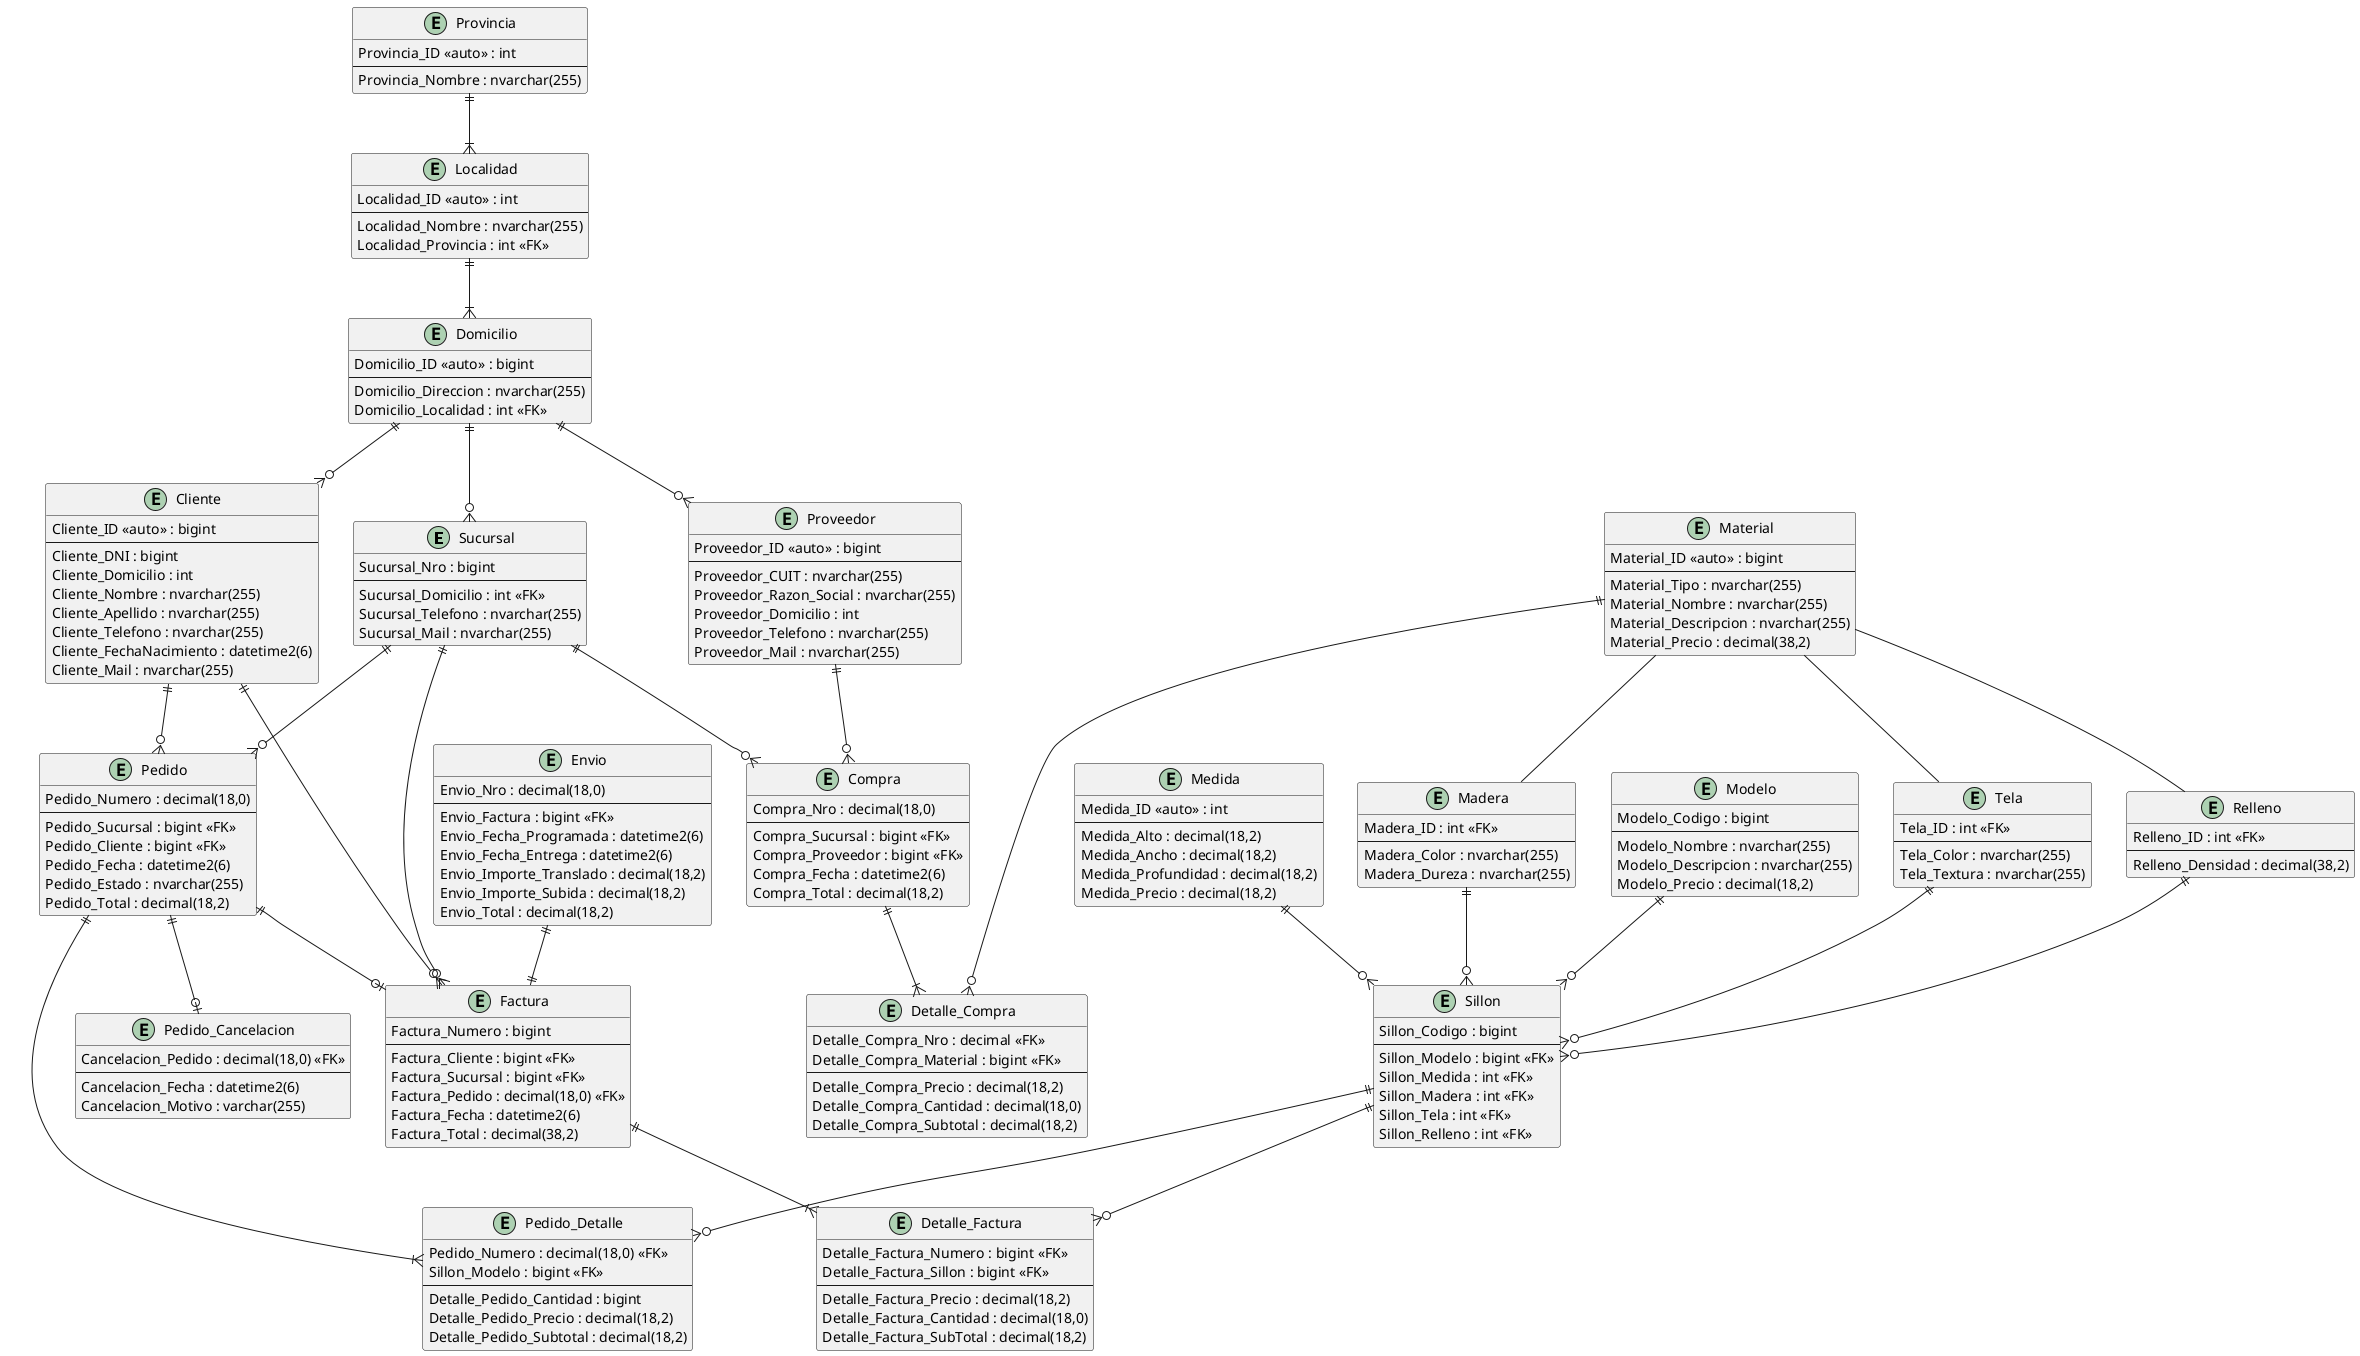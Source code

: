 @startuml DER
!define ERD
hide methods

entity Sucursal {
  Sucursal_Nro : bigint
  --
  Sucursal_Domicilio : int <<FK>>
  Sucursal_Telefono : nvarchar(255)
  Sucursal_Mail : nvarchar(255)
}

entity Domicilio {
  Domicilio_ID <<auto>> : bigint
  --
  Domicilio_Direccion : nvarchar(255)
  Domicilio_Localidad : int <<FK>>
}

entity Localidad {
  Localidad_ID <<auto>> : int
  --
  Localidad_Nombre : nvarchar(255)
  Localidad_Provincia : int <<FK>>
}

entity Provincia {
  Provincia_ID <<auto>> : int
  --
  Provincia_Nombre : nvarchar(255)
}

entity Cliente {
  Cliente_ID <<auto>> : bigint
  --
  Cliente_DNI : bigint
  Cliente_Domicilio : int
  Cliente_Nombre : nvarchar(255)
  Cliente_Apellido : nvarchar(255)
  Cliente_Telefono : nvarchar(255)
  Cliente_FechaNacimiento : datetime2(6)
  Cliente_Mail : nvarchar(255)
}

entity Pedido {
  Pedido_Numero : decimal(18,0)
  --
  Pedido_Sucursal : bigint <<FK>>
  Pedido_Cliente : bigint <<FK>>
  Pedido_Fecha : datetime2(6)
  Pedido_Estado : nvarchar(255)
  Pedido_Total : decimal(18,2)
}

entity Pedido_Detalle {
  Pedido_Numero : decimal(18,0) <<FK>>
  Sillon_Modelo : bigint <<FK>>
  --
  Detalle_Pedido_Cantidad : bigint
  Detalle_Pedido_Precio : decimal(18,2)
  Detalle_Pedido_Subtotal : decimal(18,2)
}

entity Pedido_Cancelacion {
  Cancelacion_Pedido : decimal(18,0) <<FK>>
  --
  Cancelacion_Fecha : datetime2(6)
  Cancelacion_Motivo : varchar(255)
}

entity Factura {
  Factura_Numero : bigint
  --
  Factura_Cliente : bigint <<FK>>
  Factura_Sucursal : bigint <<FK>>
  Factura_Pedido : decimal(18,0) <<FK>>
  Factura_Fecha : datetime2(6)
  Factura_Total : decimal(38,2)
}

entity Detalle_Factura {
  Detalle_Factura_Numero : bigint <<FK>>
  Detalle_Factura_Sillon : bigint <<FK>>
  --
  Detalle_Factura_Precio : decimal(18,2)
  Detalle_Factura_Cantidad : decimal(18,0)
  Detalle_Factura_SubTotal : decimal(18,2)
}

entity Envio {
  Envio_Nro : decimal(18,0)
  --
  Envio_Factura : bigint <<FK>>
  Envio_Fecha_Programada : datetime2(6)
  Envio_Fecha_Entrega : datetime2(6)
  Envio_Importe_Translado : decimal(18,2)
  Envio_Importe_Subida : decimal(18,2)
  Envio_Total : decimal(18,2)
}

entity Compra {
  Compra_Nro : decimal(18,0)
  --
  Compra_Sucursal : bigint <<FK>>
  Compra_Proveedor : bigint <<FK>>
  Compra_Fecha : datetime2(6)
  Compra_Total : decimal(18,2)
}

entity Detalle_Compra {
  Detalle_Compra_Nro : decimal <<FK>>
  Detalle_Compra_Material : bigint <<FK>>
  --
  Detalle_Compra_Precio : decimal(18,2)
  Detalle_Compra_Cantidad : decimal(18,0)
  Detalle_Compra_Subtotal : decimal(18,2)
}

entity Proveedor {
  Proveedor_ID <<auto>> : bigint
  --
  Proveedor_CUIT : nvarchar(255)
  Proveedor_Razon_Social : nvarchar(255)
  Proveedor_Domicilio : int
  Proveedor_Telefono : nvarchar(255)
  Proveedor_Mail : nvarchar(255)
}

entity Sillon {
  Sillon_Codigo : bigint
  --
  Sillon_Modelo : bigint <<FK>>
  Sillon_Medida : int <<FK>>
  Sillon_Madera : int <<FK>>
  Sillon_Tela : int <<FK>>
  Sillon_Relleno : int <<FK>>
}

entity Modelo {
  Modelo_Codigo : bigint
  --
  Modelo_Nombre : nvarchar(255)
  Modelo_Descripcion : nvarchar(255)
  Modelo_Precio : decimal(18,2)
}

entity Medida {
  Medida_ID <<auto>> : int
  --
  Medida_Alto : decimal(18,2)
  Medida_Ancho : decimal(18,2)
  Medida_Profundidad : decimal(18,2)
  Medida_Precio : decimal(18,2)
}

entity Material {
  Material_ID <<auto>> : bigint
  --
  Material_Tipo : nvarchar(255)
  Material_Nombre : nvarchar(255)
  Material_Descripcion : nvarchar(255)
  Material_Precio : decimal(38,2)
}

entity Tela {
  Tela_ID : int <<FK>>
  --
  Tela_Color : nvarchar(255)
  Tela_Textura : nvarchar(255)
}

entity Relleno {
  Relleno_ID : int <<FK>>
  --
  Relleno_Densidad : decimal(38,2)
}

entity Madera {
  Madera_ID : int <<FK>>
  --
  Madera_Color : nvarchar(255)
  Madera_Dureza : nvarchar(255)
}

Proveedor ||--o{ Compra
Compra ||--|{ Detalle_Compra
Sucursal ||--o{ Compra
Sucursal ||--o{ Pedido
Sucursal ||--o{ Factura
Pedido ||--|{ Pedido_Detalle
Cliente ||--o{ Pedido
Envio ||--|| Factura
Cliente ||--o{ Factura
Pedido ||--o| Pedido_Cancelacion
Modelo ||--o{ Sillon
Medida ||--o{ Sillon
Tela ||--o{ Sillon
Relleno ||--o{ Sillon
Madera ||--o{ Sillon
Sillon ||--o{ Pedido_Detalle
Sillon ||--o{ Detalle_Factura
Pedido ||--o| Factura
Factura ||--|{ Detalle_Factura
Material ||--o{ Detalle_Compra
Material -- Madera
Material -- Tela
Material -- Relleno
Localidad ||--|{ Domicilio
Provincia ||--|{ Localidad
Domicilio ||--o{ Cliente
Domicilio ||--o{ Proveedor
Domicilio ||--o{ Sucursal
@enduml
